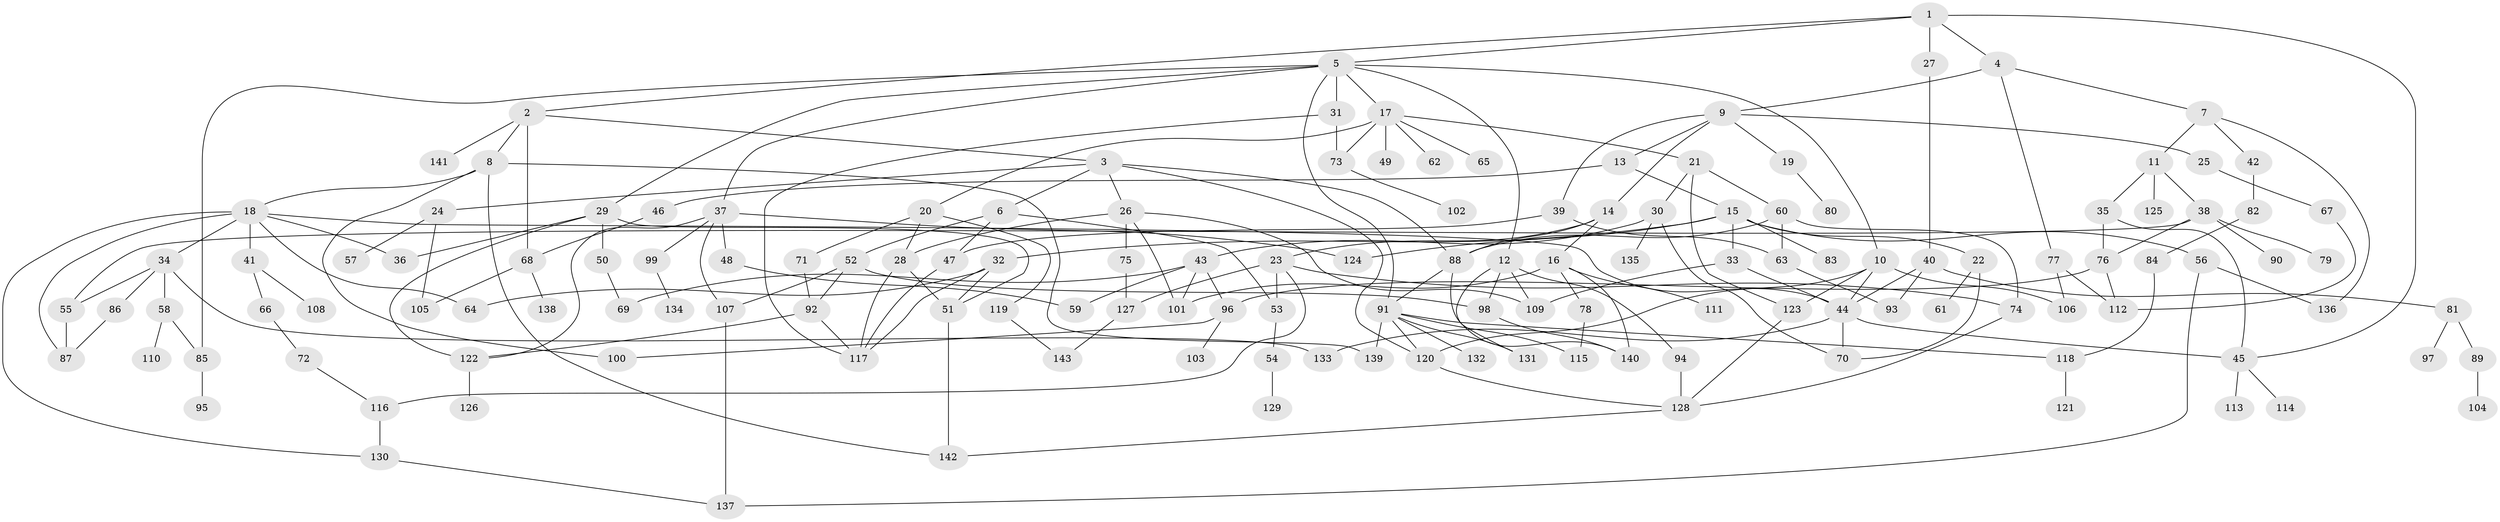 // Generated by graph-tools (version 1.1) at 2025/41/03/09/25 04:41:04]
// undirected, 143 vertices, 213 edges
graph export_dot {
graph [start="1"]
  node [color=gray90,style=filled];
  1;
  2;
  3;
  4;
  5;
  6;
  7;
  8;
  9;
  10;
  11;
  12;
  13;
  14;
  15;
  16;
  17;
  18;
  19;
  20;
  21;
  22;
  23;
  24;
  25;
  26;
  27;
  28;
  29;
  30;
  31;
  32;
  33;
  34;
  35;
  36;
  37;
  38;
  39;
  40;
  41;
  42;
  43;
  44;
  45;
  46;
  47;
  48;
  49;
  50;
  51;
  52;
  53;
  54;
  55;
  56;
  57;
  58;
  59;
  60;
  61;
  62;
  63;
  64;
  65;
  66;
  67;
  68;
  69;
  70;
  71;
  72;
  73;
  74;
  75;
  76;
  77;
  78;
  79;
  80;
  81;
  82;
  83;
  84;
  85;
  86;
  87;
  88;
  89;
  90;
  91;
  92;
  93;
  94;
  95;
  96;
  97;
  98;
  99;
  100;
  101;
  102;
  103;
  104;
  105;
  106;
  107;
  108;
  109;
  110;
  111;
  112;
  113;
  114;
  115;
  116;
  117;
  118;
  119;
  120;
  121;
  122;
  123;
  124;
  125;
  126;
  127;
  128;
  129;
  130;
  131;
  132;
  133;
  134;
  135;
  136;
  137;
  138;
  139;
  140;
  141;
  142;
  143;
  1 -- 2;
  1 -- 4;
  1 -- 5;
  1 -- 27;
  1 -- 45;
  2 -- 3;
  2 -- 8;
  2 -- 68;
  2 -- 141;
  3 -- 6;
  3 -- 24;
  3 -- 26;
  3 -- 120;
  3 -- 88;
  4 -- 7;
  4 -- 9;
  4 -- 77;
  5 -- 10;
  5 -- 12;
  5 -- 17;
  5 -- 29;
  5 -- 31;
  5 -- 37;
  5 -- 91;
  5 -- 85;
  6 -- 52;
  6 -- 53;
  6 -- 47;
  7 -- 11;
  7 -- 42;
  7 -- 136;
  8 -- 18;
  8 -- 100;
  8 -- 142;
  8 -- 139;
  9 -- 13;
  9 -- 14;
  9 -- 19;
  9 -- 25;
  9 -- 39;
  10 -- 106;
  10 -- 44;
  10 -- 123;
  10 -- 120;
  11 -- 35;
  11 -- 38;
  11 -- 125;
  12 -- 94;
  12 -- 109;
  12 -- 98;
  12 -- 131;
  13 -- 15;
  13 -- 46;
  14 -- 16;
  14 -- 23;
  14 -- 88;
  15 -- 22;
  15 -- 32;
  15 -- 33;
  15 -- 56;
  15 -- 83;
  15 -- 124;
  16 -- 78;
  16 -- 111;
  16 -- 140;
  16 -- 101;
  17 -- 20;
  17 -- 21;
  17 -- 49;
  17 -- 62;
  17 -- 65;
  17 -- 73;
  18 -- 34;
  18 -- 36;
  18 -- 41;
  18 -- 44;
  18 -- 87;
  18 -- 130;
  18 -- 64;
  19 -- 80;
  20 -- 71;
  20 -- 119;
  20 -- 28;
  21 -- 30;
  21 -- 60;
  21 -- 123;
  22 -- 61;
  22 -- 70;
  23 -- 53;
  23 -- 116;
  23 -- 127;
  23 -- 74;
  24 -- 57;
  24 -- 105;
  25 -- 67;
  26 -- 28;
  26 -- 75;
  26 -- 101;
  26 -- 109;
  27 -- 40;
  28 -- 117;
  28 -- 51;
  29 -- 50;
  29 -- 51;
  29 -- 122;
  29 -- 36;
  30 -- 43;
  30 -- 135;
  30 -- 70;
  31 -- 73;
  31 -- 117;
  32 -- 51;
  32 -- 64;
  32 -- 117;
  33 -- 44;
  33 -- 109;
  34 -- 58;
  34 -- 86;
  34 -- 133;
  34 -- 55;
  35 -- 76;
  35 -- 45;
  37 -- 48;
  37 -- 99;
  37 -- 122;
  37 -- 107;
  37 -- 124;
  38 -- 55;
  38 -- 79;
  38 -- 90;
  38 -- 76;
  39 -- 47;
  39 -- 63;
  40 -- 81;
  40 -- 44;
  40 -- 93;
  41 -- 66;
  41 -- 108;
  42 -- 82;
  43 -- 69;
  43 -- 96;
  43 -- 101;
  43 -- 59;
  44 -- 45;
  44 -- 133;
  44 -- 70;
  45 -- 113;
  45 -- 114;
  46 -- 68;
  47 -- 117;
  48 -- 59;
  50 -- 69;
  51 -- 142;
  52 -- 92;
  52 -- 98;
  52 -- 107;
  53 -- 54;
  54 -- 129;
  55 -- 87;
  56 -- 136;
  56 -- 137;
  58 -- 85;
  58 -- 110;
  60 -- 74;
  60 -- 63;
  60 -- 88;
  63 -- 93;
  66 -- 72;
  67 -- 112;
  68 -- 138;
  68 -- 105;
  71 -- 92;
  72 -- 116;
  73 -- 102;
  74 -- 128;
  75 -- 127;
  76 -- 112;
  76 -- 96;
  77 -- 112;
  77 -- 106;
  78 -- 115;
  81 -- 89;
  81 -- 97;
  82 -- 84;
  84 -- 118;
  85 -- 95;
  86 -- 87;
  88 -- 140;
  88 -- 91;
  89 -- 104;
  91 -- 115;
  91 -- 118;
  91 -- 120;
  91 -- 131;
  91 -- 132;
  91 -- 139;
  92 -- 117;
  92 -- 122;
  94 -- 128;
  96 -- 103;
  96 -- 100;
  98 -- 140;
  99 -- 134;
  107 -- 137;
  116 -- 130;
  118 -- 121;
  119 -- 143;
  120 -- 128;
  122 -- 126;
  123 -- 128;
  127 -- 143;
  128 -- 142;
  130 -- 137;
}
